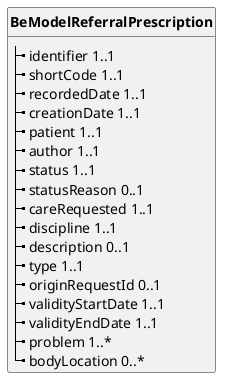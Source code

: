 @startuml
skinparam linetype polyline
hide circle
hide stereotype

class "**BeModelReferralPrescription**" as BeModelReferralPrescription {
  |_ identifier 1..1   
  |_ shortCode 1..1   
  |_ recordedDate 1..1   
  |_ creationDate 1..1   
  |_ patient 1..1   
  |_ author 1..1   
  |_ status 1..1   
  |_ statusReason 0..1   
  |_ careRequested 1..1   
  |_ discipline 1..1   
  |_ description 0..1   
  |_ type 1..1   
  |_ originRequestId 0..1   
  |_ validityStartDate 1..1   
  |_ validityEndDate 1..1   
  |_ problem 1..*   
  |_ bodyLocation 0..*   
}
@enduml